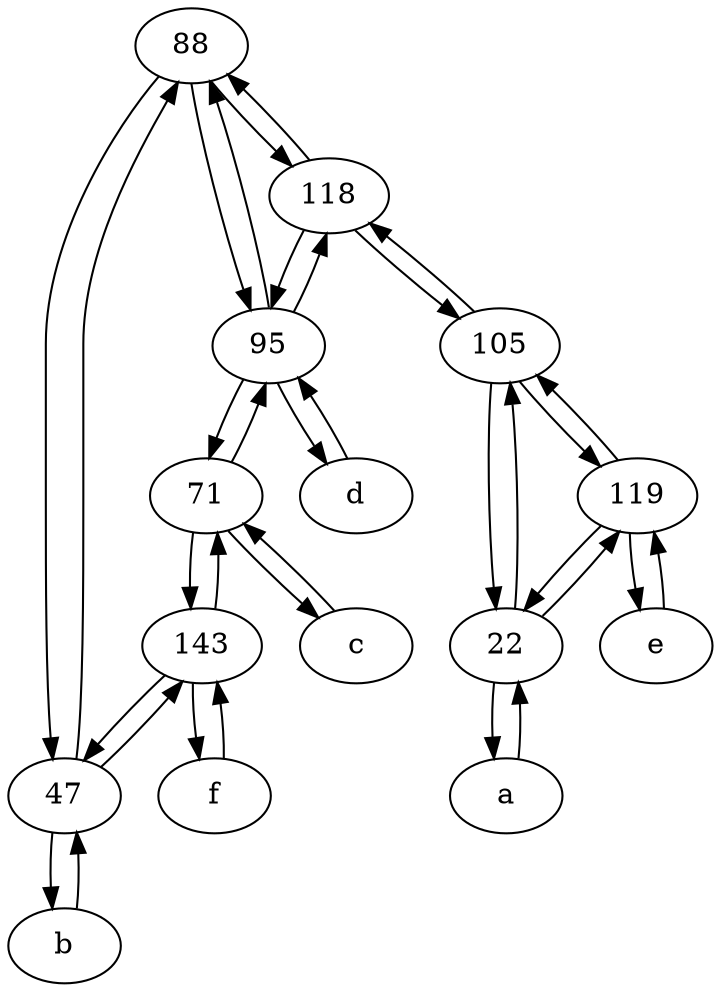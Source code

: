digraph  {
	88;
	119;
	118;
	71;
	a [pos="40,10!"];
	b [pos="50,20!"];
	f [pos="15,45!"];
	95;
	d [pos="20,30!"];
	143;
	c [pos="20,10!"];
	e [pos="30,50!"];
	105;
	22;
	47;
	118 -> 105;
	119 -> e;
	119 -> 105;
	b -> 47;
	71 -> c;
	105 -> 22;
	118 -> 88;
	95 -> 88;
	105 -> 118;
	143 -> f;
	f -> 143;
	47 -> b;
	95 -> d;
	88 -> 47;
	47 -> 143;
	118 -> 95;
	d -> 95;
	119 -> 22;
	88 -> 95;
	71 -> 143;
	95 -> 71;
	143 -> 47;
	a -> 22;
	22 -> a;
	71 -> 95;
	c -> 71;
	22 -> 119;
	88 -> 118;
	22 -> 105;
	e -> 119;
	143 -> 71;
	95 -> 118;
	105 -> 119;
	47 -> 88;

	}